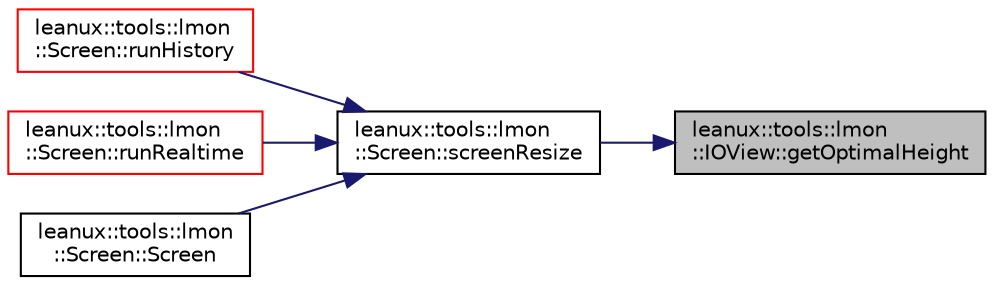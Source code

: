digraph "leanux::tools::lmon::IOView::getOptimalHeight"
{
 // LATEX_PDF_SIZE
  bgcolor="transparent";
  edge [fontname="Helvetica",fontsize="10",labelfontname="Helvetica",labelfontsize="10"];
  node [fontname="Helvetica",fontsize="10",shape=record];
  rankdir="RL";
  Node1 [label="leanux::tools::lmon\l::IOView::getOptimalHeight",height=0.2,width=0.4,color="black", fillcolor="grey75", style="filled", fontcolor="black",tooltip="provide the optimal height for the Header."];
  Node1 -> Node2 [dir="back",color="midnightblue",fontsize="10",style="solid",fontname="Helvetica"];
  Node2 [label="leanux::tools::lmon\l::Screen::screenResize",height=0.2,width=0.4,color="black",URL="$classleanux_1_1tools_1_1lmon_1_1Screen.html#abcaa706fe703bbf453808220fcaf8263",tooltip="Recalculate the window sizes."];
  Node2 -> Node3 [dir="back",color="midnightblue",fontsize="10",style="solid",fontname="Helvetica"];
  Node3 [label="leanux::tools::lmon\l::Screen::runHistory",height=0.2,width=0.4,color="red",URL="$classleanux_1_1tools_1_1lmon_1_1Screen.html#a010f9459d506af3a4251ea0a644282bd",tooltip="Run the Screen in history mode."];
  Node2 -> Node6 [dir="back",color="midnightblue",fontsize="10",style="solid",fontname="Helvetica"];
  Node6 [label="leanux::tools::lmon\l::Screen::runRealtime",height=0.2,width=0.4,color="red",URL="$classleanux_1_1tools_1_1lmon_1_1Screen.html#aa3dfc925603031c15d1cd88405ca3c11",tooltip="Run the Screen in realtime mode."];
  Node2 -> Node7 [dir="back",color="midnightblue",fontsize="10",style="solid",fontname="Helvetica"];
  Node7 [label="leanux::tools::lmon\l::Screen::Screen",height=0.2,width=0.4,color="black",URL="$classleanux_1_1tools_1_1lmon_1_1Screen.html#a5fceabd599c083204cf4fc2014694403",tooltip="Constructor."];
}
